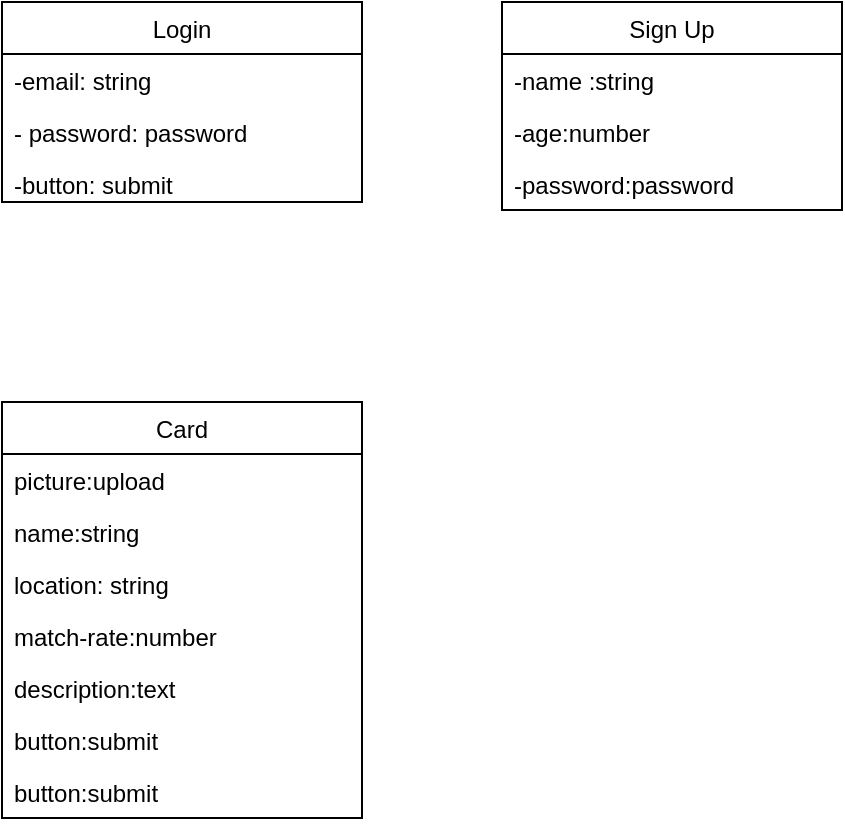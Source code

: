 <mxfile version="13.6.0" type="github">
  <diagram id="iou92bGHmj0vxUF8WZTk" name="Page-1">
    <mxGraphModel dx="723" dy="375" grid="1" gridSize="10" guides="1" tooltips="1" connect="1" arrows="1" fold="1" page="1" pageScale="1" pageWidth="850" pageHeight="1100" math="0" shadow="0">
      <root>
        <mxCell id="0" />
        <mxCell id="1" parent="0" />
        <mxCell id="ZRAfTwqAuoCUSUS_ecNn-1" value="Login" style="swimlane;fontStyle=0;childLayout=stackLayout;horizontal=1;startSize=26;fillColor=none;horizontalStack=0;resizeParent=1;resizeParentMax=0;resizeLast=0;collapsible=1;marginBottom=0;" vertex="1" parent="1">
          <mxGeometry x="280" y="30" width="180" height="100" as="geometry" />
        </mxCell>
        <mxCell id="ZRAfTwqAuoCUSUS_ecNn-2" value="-email: string" style="text;strokeColor=none;fillColor=none;align=left;verticalAlign=top;spacingLeft=4;spacingRight=4;overflow=hidden;rotatable=0;points=[[0,0.5],[1,0.5]];portConstraint=eastwest;" vertex="1" parent="ZRAfTwqAuoCUSUS_ecNn-1">
          <mxGeometry y="26" width="180" height="26" as="geometry" />
        </mxCell>
        <mxCell id="ZRAfTwqAuoCUSUS_ecNn-3" value="- password: password" style="text;strokeColor=none;fillColor=none;align=left;verticalAlign=top;spacingLeft=4;spacingRight=4;overflow=hidden;rotatable=0;points=[[0,0.5],[1,0.5]];portConstraint=eastwest;" vertex="1" parent="ZRAfTwqAuoCUSUS_ecNn-1">
          <mxGeometry y="52" width="180" height="26" as="geometry" />
        </mxCell>
        <mxCell id="ZRAfTwqAuoCUSUS_ecNn-4" value="-button: submit" style="text;strokeColor=none;fillColor=none;align=left;verticalAlign=top;spacingLeft=4;spacingRight=4;overflow=hidden;rotatable=0;points=[[0,0.5],[1,0.5]];portConstraint=eastwest;" vertex="1" parent="ZRAfTwqAuoCUSUS_ecNn-1">
          <mxGeometry y="78" width="180" height="22" as="geometry" />
        </mxCell>
        <mxCell id="ZRAfTwqAuoCUSUS_ecNn-5" value="Sign Up" style="swimlane;fontStyle=0;childLayout=stackLayout;horizontal=1;startSize=26;fillColor=none;horizontalStack=0;resizeParent=1;resizeParentMax=0;resizeLast=0;collapsible=1;marginBottom=0;" vertex="1" parent="1">
          <mxGeometry x="530" y="30" width="170" height="104" as="geometry">
            <mxRectangle x="530" y="30" width="80" height="26" as="alternateBounds" />
          </mxGeometry>
        </mxCell>
        <mxCell id="ZRAfTwqAuoCUSUS_ecNn-6" value="-name :string" style="text;strokeColor=none;fillColor=none;align=left;verticalAlign=top;spacingLeft=4;spacingRight=4;overflow=hidden;rotatable=0;points=[[0,0.5],[1,0.5]];portConstraint=eastwest;" vertex="1" parent="ZRAfTwqAuoCUSUS_ecNn-5">
          <mxGeometry y="26" width="170" height="26" as="geometry" />
        </mxCell>
        <mxCell id="ZRAfTwqAuoCUSUS_ecNn-7" value="-age:number" style="text;strokeColor=none;fillColor=none;align=left;verticalAlign=top;spacingLeft=4;spacingRight=4;overflow=hidden;rotatable=0;points=[[0,0.5],[1,0.5]];portConstraint=eastwest;" vertex="1" parent="ZRAfTwqAuoCUSUS_ecNn-5">
          <mxGeometry y="52" width="170" height="26" as="geometry" />
        </mxCell>
        <mxCell id="ZRAfTwqAuoCUSUS_ecNn-8" value="-password:password" style="text;strokeColor=none;fillColor=none;align=left;verticalAlign=top;spacingLeft=4;spacingRight=4;overflow=hidden;rotatable=0;points=[[0,0.5],[1,0.5]];portConstraint=eastwest;" vertex="1" parent="ZRAfTwqAuoCUSUS_ecNn-5">
          <mxGeometry y="78" width="170" height="26" as="geometry" />
        </mxCell>
        <mxCell id="ZRAfTwqAuoCUSUS_ecNn-15" value="Card" style="swimlane;fontStyle=0;childLayout=stackLayout;horizontal=1;startSize=26;fillColor=none;horizontalStack=0;resizeParent=1;resizeParentMax=0;resizeLast=0;collapsible=1;marginBottom=0;" vertex="1" parent="1">
          <mxGeometry x="280" y="230" width="180" height="208" as="geometry" />
        </mxCell>
        <mxCell id="ZRAfTwqAuoCUSUS_ecNn-16" value="picture:upload" style="text;strokeColor=none;fillColor=none;align=left;verticalAlign=top;spacingLeft=4;spacingRight=4;overflow=hidden;rotatable=0;points=[[0,0.5],[1,0.5]];portConstraint=eastwest;" vertex="1" parent="ZRAfTwqAuoCUSUS_ecNn-15">
          <mxGeometry y="26" width="180" height="26" as="geometry" />
        </mxCell>
        <mxCell id="ZRAfTwqAuoCUSUS_ecNn-17" value="name:string" style="text;strokeColor=none;fillColor=none;align=left;verticalAlign=top;spacingLeft=4;spacingRight=4;overflow=hidden;rotatable=0;points=[[0,0.5],[1,0.5]];portConstraint=eastwest;" vertex="1" parent="ZRAfTwqAuoCUSUS_ecNn-15">
          <mxGeometry y="52" width="180" height="26" as="geometry" />
        </mxCell>
        <mxCell id="ZRAfTwqAuoCUSUS_ecNn-18" value="location: string" style="text;strokeColor=none;fillColor=none;align=left;verticalAlign=top;spacingLeft=4;spacingRight=4;overflow=hidden;rotatable=0;points=[[0,0.5],[1,0.5]];portConstraint=eastwest;" vertex="1" parent="ZRAfTwqAuoCUSUS_ecNn-15">
          <mxGeometry y="78" width="180" height="26" as="geometry" />
        </mxCell>
        <mxCell id="ZRAfTwqAuoCUSUS_ecNn-20" value="match-rate:number" style="text;strokeColor=none;fillColor=none;align=left;verticalAlign=top;spacingLeft=4;spacingRight=4;overflow=hidden;rotatable=0;points=[[0,0.5],[1,0.5]];portConstraint=eastwest;" vertex="1" parent="ZRAfTwqAuoCUSUS_ecNn-15">
          <mxGeometry y="104" width="180" height="26" as="geometry" />
        </mxCell>
        <mxCell id="ZRAfTwqAuoCUSUS_ecNn-21" value="description:text" style="text;strokeColor=none;fillColor=none;align=left;verticalAlign=top;spacingLeft=4;spacingRight=4;overflow=hidden;rotatable=0;points=[[0,0.5],[1,0.5]];portConstraint=eastwest;" vertex="1" parent="ZRAfTwqAuoCUSUS_ecNn-15">
          <mxGeometry y="130" width="180" height="26" as="geometry" />
        </mxCell>
        <mxCell id="ZRAfTwqAuoCUSUS_ecNn-22" value="button:submit" style="text;strokeColor=none;fillColor=none;align=left;verticalAlign=top;spacingLeft=4;spacingRight=4;overflow=hidden;rotatable=0;points=[[0,0.5],[1,0.5]];portConstraint=eastwest;" vertex="1" parent="ZRAfTwqAuoCUSUS_ecNn-15">
          <mxGeometry y="156" width="180" height="26" as="geometry" />
        </mxCell>
        <mxCell id="ZRAfTwqAuoCUSUS_ecNn-23" value="button:submit" style="text;strokeColor=none;fillColor=none;align=left;verticalAlign=top;spacingLeft=4;spacingRight=4;overflow=hidden;rotatable=0;points=[[0,0.5],[1,0.5]];portConstraint=eastwest;" vertex="1" parent="ZRAfTwqAuoCUSUS_ecNn-15">
          <mxGeometry y="182" width="180" height="26" as="geometry" />
        </mxCell>
      </root>
    </mxGraphModel>
  </diagram>
</mxfile>
